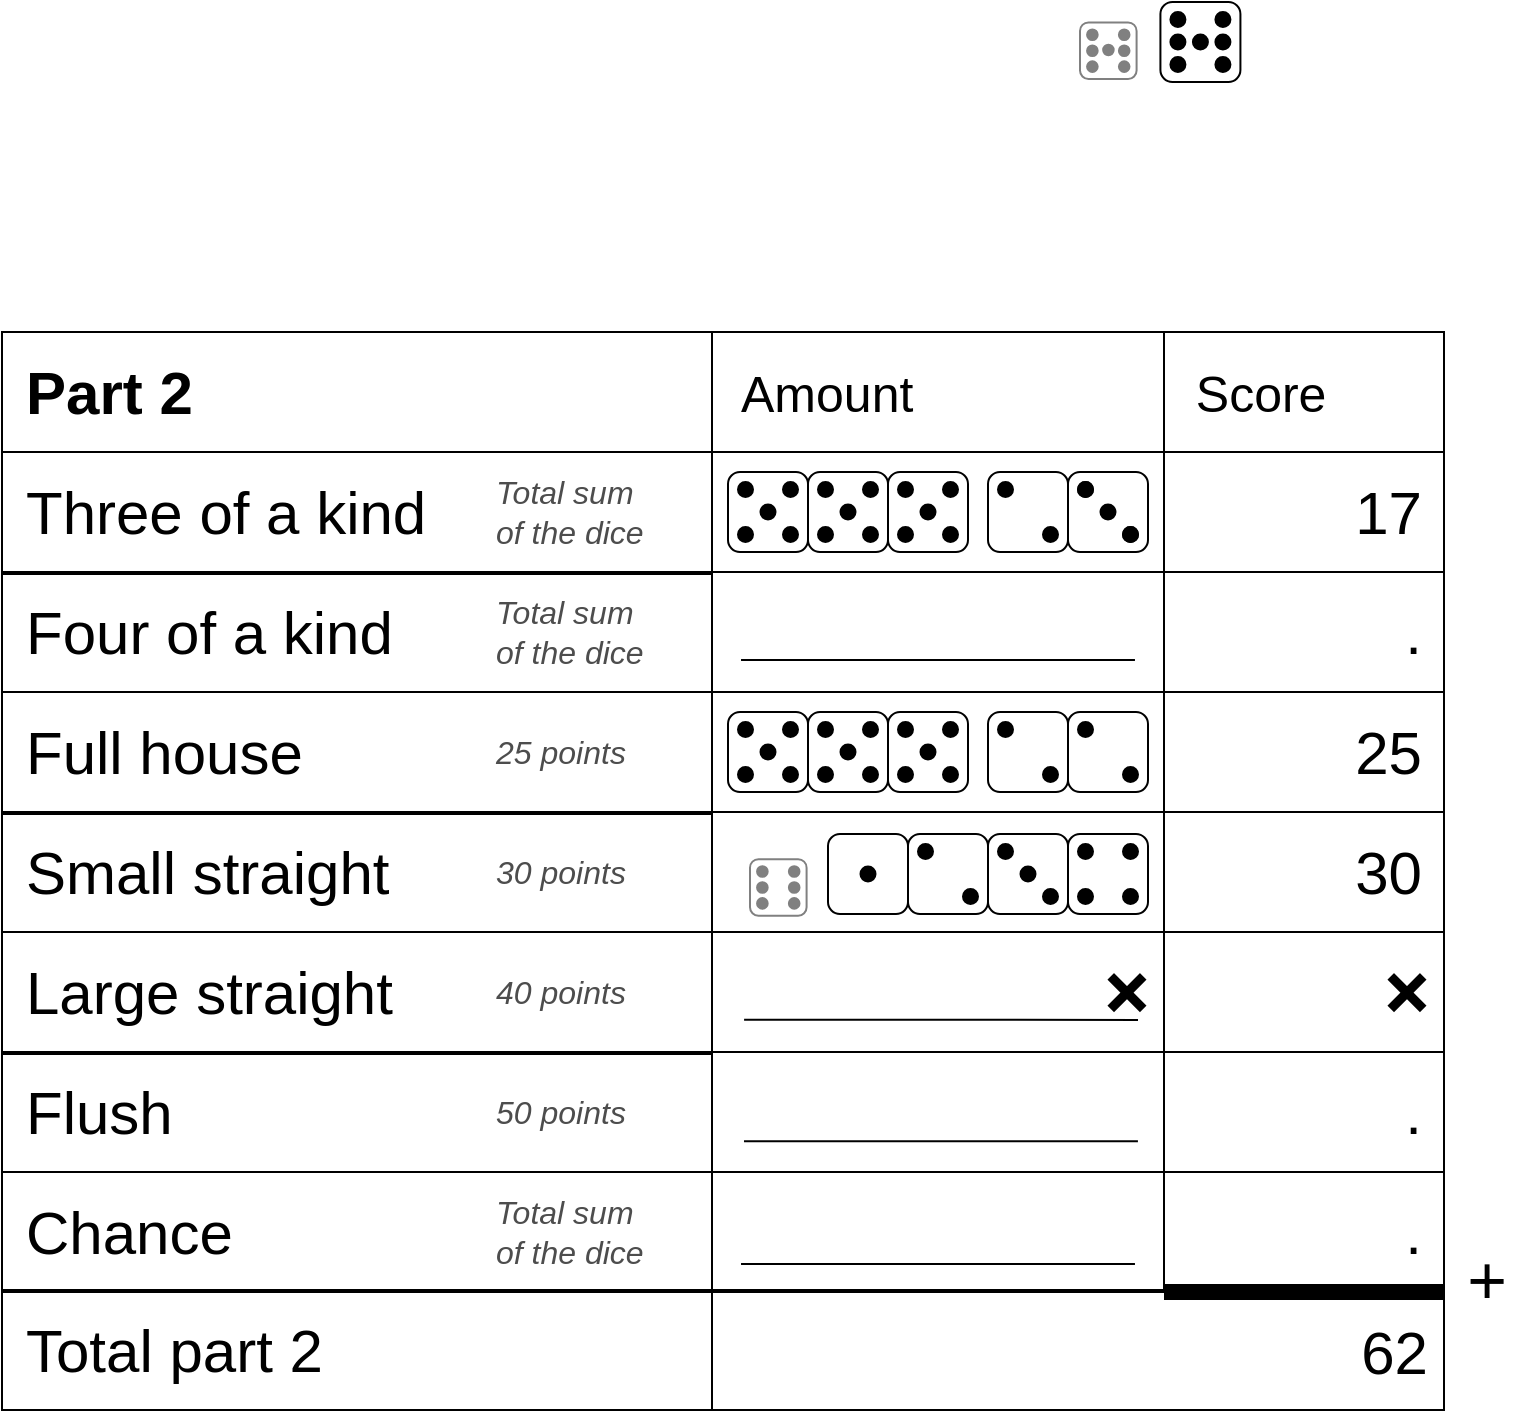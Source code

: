 <mxfile version="20.8.5" type="device"><diagram id="bilQr91QrLmU-Cz4pOQF" name="Page-1"><mxGraphModel dx="3843" dy="3534" grid="0" gridSize="10" guides="1" tooltips="1" connect="1" arrows="1" fold="1" page="1" pageScale="1" pageWidth="900" pageHeight="1600" math="0" shadow="0"><root><mxCell id="0"/><mxCell id="1" parent="0"/><mxCell id="Q9bLOzMGnHc3k2oMt6bh-71" value="" style="rounded=0;whiteSpace=wrap;html=1;strokeWidth=1;fontSize=25;fillColor=none;" parent="1" vertex="1"><mxGeometry x="650" y="498" width="140" height="60" as="geometry"/></mxCell><mxCell id="Q9bLOzMGnHc3k2oMt6bh-25" value="" style="rounded=0;whiteSpace=wrap;html=1;strokeWidth=1;fontSize=25;fillColor=none;" parent="1" vertex="1"><mxGeometry x="424" y="557" width="366" height="60" as="geometry"/></mxCell><mxCell id="Q9bLOzMGnHc3k2oMt6bh-12" value="" style="rounded=0;whiteSpace=wrap;html=1;strokeWidth=1;fontSize=25;fillColor=none;" parent="1" vertex="1"><mxGeometry x="69" y="138" width="355" height="60" as="geometry"/></mxCell><mxCell id="Q9bLOzMGnHc3k2oMt6bh-13" value="" style="rounded=0;whiteSpace=wrap;html=1;strokeWidth=1;fontSize=25;fillColor=none;" parent="1" vertex="1"><mxGeometry x="69" y="199" width="355" height="59" as="geometry"/></mxCell><mxCell id="Q9bLOzMGnHc3k2oMt6bh-14" value="" style="rounded=0;whiteSpace=wrap;html=1;strokeWidth=1;fontSize=25;fillColor=none;" parent="1" vertex="1"><mxGeometry x="69" y="258" width="355" height="60" as="geometry"/></mxCell><mxCell id="Q9bLOzMGnHc3k2oMt6bh-15" value="" style="rounded=0;whiteSpace=wrap;html=1;strokeWidth=1;fontSize=25;fillColor=none;" parent="1" vertex="1"><mxGeometry x="69" y="319" width="355" height="59" as="geometry"/></mxCell><mxCell id="Q9bLOzMGnHc3k2oMt6bh-16" value="" style="rounded=0;whiteSpace=wrap;html=1;strokeWidth=1;fontSize=25;fillColor=none;" parent="1" vertex="1"><mxGeometry x="69" y="378" width="355" height="60" as="geometry"/></mxCell><mxCell id="Q9bLOzMGnHc3k2oMt6bh-17" value="" style="rounded=0;whiteSpace=wrap;html=1;strokeWidth=1;fontSize=25;fillColor=none;" parent="1" vertex="1"><mxGeometry x="69" y="439" width="355" height="59" as="geometry"/></mxCell><mxCell id="Q9bLOzMGnHc3k2oMt6bh-18" value="&lt;font color=&quot;#4d4d4d&quot; style=&quot;font-size: 16px;&quot;&gt;&lt;i style=&quot;&quot;&gt;Total sum&lt;br&gt;of the dice&lt;/i&gt;&lt;/font&gt;" style="text;html=1;align=left;verticalAlign=middle;resizable=0;points=[];autosize=1;strokeColor=none;fillColor=none;" parent="1" vertex="1"><mxGeometry x="314" y="143" width="92" height="50" as="geometry"/></mxCell><mxCell id="Q9bLOzMGnHc3k2oMt6bh-19" value="&lt;i style=&quot;border-color: var(--border-color); color: rgb(77, 77, 77); font-size: 16px;&quot;&gt;Total sum&lt;br style=&quot;border-color: var(--border-color);&quot;&gt;of the dice&lt;/i&gt;" style="text;html=1;align=left;verticalAlign=middle;resizable=0;points=[];autosize=1;strokeColor=none;fillColor=none;" parent="1" vertex="1"><mxGeometry x="314" y="203" width="100" height="50" as="geometry"/></mxCell><mxCell id="Q9bLOzMGnHc3k2oMt6bh-20" value="&lt;font color=&quot;#4d4d4d&quot;&gt;&lt;span style=&quot;font-size: 16px;&quot;&gt;&lt;i&gt;25 points&lt;/i&gt;&lt;/span&gt;&lt;/font&gt;" style="text;html=1;align=left;verticalAlign=middle;resizable=0;points=[];autosize=1;strokeColor=none;fillColor=none;" parent="1" vertex="1"><mxGeometry x="314" y="273" width="90" height="30" as="geometry"/></mxCell><mxCell id="Q9bLOzMGnHc3k2oMt6bh-21" value="&lt;font color=&quot;#4d4d4d&quot;&gt;&lt;span style=&quot;font-size: 16px;&quot;&gt;&lt;i&gt;30 points&lt;/i&gt;&lt;/span&gt;&lt;/font&gt;" style="text;html=1;align=left;verticalAlign=middle;resizable=0;points=[];autosize=1;strokeColor=none;fillColor=none;" parent="1" vertex="1"><mxGeometry x="314" y="333" width="90" height="30" as="geometry"/></mxCell><mxCell id="Q9bLOzMGnHc3k2oMt6bh-22" value="&lt;font color=&quot;#4d4d4d&quot;&gt;&lt;span style=&quot;font-size: 16px;&quot;&gt;&lt;i&gt;40 points&lt;/i&gt;&lt;/span&gt;&lt;/font&gt;" style="text;html=1;align=left;verticalAlign=middle;resizable=0;points=[];autosize=1;strokeColor=none;fillColor=none;" parent="1" vertex="1"><mxGeometry x="314" y="393" width="90" height="30" as="geometry"/></mxCell><mxCell id="Q9bLOzMGnHc3k2oMt6bh-23" value="&lt;font color=&quot;#4d4d4d&quot;&gt;&lt;span style=&quot;font-size: 16px;&quot;&gt;&lt;i&gt;50 points&lt;/i&gt;&lt;/span&gt;&lt;/font&gt;" style="text;html=1;align=left;verticalAlign=middle;resizable=0;points=[];autosize=1;strokeColor=none;fillColor=none;" parent="1" vertex="1"><mxGeometry x="314" y="453" width="90" height="30" as="geometry"/></mxCell><mxCell id="Q9bLOzMGnHc3k2oMt6bh-24" value="&lt;font style=&quot;font-size: 30px;&quot;&gt;62&lt;/font&gt;" style="text;html=1;align=right;verticalAlign=middle;resizable=0;points=[];autosize=1;strokeColor=none;fillColor=none;" parent="1" vertex="1"><mxGeometry x="731.5" y="564" width="51" height="48" as="geometry"/></mxCell><mxCell id="Q9bLOzMGnHc3k2oMt6bh-26" value="" style="endArrow=none;html=1;rounded=0;fontSize=34;exitX=1;exitY=1;exitDx=0;exitDy=0;strokeWidth=8;entryX=1;entryY=1;entryDx=0;entryDy=0;" parent="1" target="Q9bLOzMGnHc3k2oMt6bh-71" edge="1"><mxGeometry width="50" height="50" relative="1" as="geometry"><mxPoint x="650.0" y="558" as="sourcePoint"/><mxPoint x="790" y="557" as="targetPoint"/></mxGeometry></mxCell><mxCell id="Q9bLOzMGnHc3k2oMt6bh-27" value="&lt;font style=&quot;font-size: 34px;&quot;&gt;+&lt;/font&gt;" style="text;html=1;align=center;verticalAlign=middle;resizable=0;points=[];autosize=1;strokeColor=none;fillColor=none;strokeWidth=5;" parent="1" vertex="1"><mxGeometry x="790.5" y="527" width="40" height="50" as="geometry"/></mxCell><mxCell id="Q9bLOzMGnHc3k2oMt6bh-28" value="" style="rounded=0;whiteSpace=wrap;html=1;strokeWidth=1;fontSize=25;fillColor=none;" parent="1" vertex="1"><mxGeometry x="69" y="78" width="355" height="60" as="geometry"/></mxCell><mxCell id="Q9bLOzMGnHc3k2oMt6bh-29" value="&lt;font style=&quot;font-size: 30px;&quot;&gt;&lt;b&gt;Part 2&lt;/b&gt;&lt;/font&gt;" style="text;html=1;align=left;verticalAlign=middle;resizable=0;points=[];autosize=1;strokeColor=none;fillColor=none;" parent="1" vertex="1"><mxGeometry x="79" y="84" width="101" height="48" as="geometry"/></mxCell><mxCell id="Q9bLOzMGnHc3k2oMt6bh-30" value="&lt;font style=&quot;font-size: 30px;&quot;&gt;Three of a kind&lt;/font&gt;" style="text;html=1;align=left;verticalAlign=middle;resizable=0;points=[];autosize=1;strokeColor=none;fillColor=none;" parent="1" vertex="1"><mxGeometry x="79" y="143" width="220" height="50" as="geometry"/></mxCell><mxCell id="Q9bLOzMGnHc3k2oMt6bh-31" value="&amp;nbsp; Amount" style="rounded=0;whiteSpace=wrap;html=1;strokeWidth=1;fontSize=25;fillColor=none;align=left;" parent="1" vertex="1"><mxGeometry x="424" y="78" width="226" height="60" as="geometry"/></mxCell><mxCell id="Q9bLOzMGnHc3k2oMt6bh-32" value="&amp;nbsp; Score" style="rounded=0;whiteSpace=wrap;html=1;strokeWidth=1;fontSize=25;fillColor=none;align=left;" parent="1" vertex="1"><mxGeometry x="650" y="78" width="140" height="60" as="geometry"/></mxCell><mxCell id="Q9bLOzMGnHc3k2oMt6bh-33" value="" style="rounded=0;whiteSpace=wrap;html=1;strokeWidth=1;fontSize=25;fillColor=none;" parent="1" vertex="1"><mxGeometry x="424" y="138" width="226" height="60" as="geometry"/></mxCell><mxCell id="Q9bLOzMGnHc3k2oMt6bh-34" value="" style="rounded=0;whiteSpace=wrap;html=1;strokeWidth=1;fontSize=25;fillColor=none;" parent="1" vertex="1"><mxGeometry x="650" y="138" width="140" height="60" as="geometry"/></mxCell><mxCell id="Q9bLOzMGnHc3k2oMt6bh-36" value="&lt;font style=&quot;font-size: 30px;&quot;&gt;17&lt;/font&gt;" style="text;html=1;align=right;verticalAlign=middle;resizable=0;points=[];autosize=1;strokeColor=none;fillColor=none;" parent="1" vertex="1"><mxGeometry x="720" y="143" width="60" height="50" as="geometry"/></mxCell><mxCell id="Q9bLOzMGnHc3k2oMt6bh-38" value="&lt;font style=&quot;font-size: 30px;&quot;&gt;Four of a kind&lt;/font&gt;" style="text;html=1;align=left;verticalAlign=middle;resizable=0;points=[];autosize=1;strokeColor=none;fillColor=none;" parent="1" vertex="1"><mxGeometry x="79" y="203" width="210" height="50" as="geometry"/></mxCell><mxCell id="Q9bLOzMGnHc3k2oMt6bh-39" value="" style="rounded=0;whiteSpace=wrap;html=1;strokeWidth=1;fontSize=25;fillColor=none;" parent="1" vertex="1"><mxGeometry x="424" y="198" width="226" height="60" as="geometry"/></mxCell><mxCell id="Q9bLOzMGnHc3k2oMt6bh-40" value="" style="rounded=0;whiteSpace=wrap;html=1;strokeWidth=1;fontSize=25;fillColor=none;" parent="1" vertex="1"><mxGeometry x="650" y="198" width="140" height="60" as="geometry"/></mxCell><mxCell id="Q9bLOzMGnHc3k2oMt6bh-41" value="&lt;font style=&quot;font-size: 30px;&quot;&gt;.&lt;/font&gt;" style="text;html=1;align=right;verticalAlign=middle;resizable=0;points=[];autosize=1;strokeColor=none;fillColor=none;" parent="1" vertex="1"><mxGeometry x="750" y="203" width="30" height="50" as="geometry"/></mxCell><mxCell id="Q9bLOzMGnHc3k2oMt6bh-43" value="&lt;font style=&quot;font-size: 30px;&quot;&gt;Full house&lt;/font&gt;" style="text;html=1;align=left;verticalAlign=middle;resizable=0;points=[];autosize=1;strokeColor=none;fillColor=none;" parent="1" vertex="1"><mxGeometry x="79" y="263" width="160" height="50" as="geometry"/></mxCell><mxCell id="Q9bLOzMGnHc3k2oMt6bh-44" value="" style="rounded=0;whiteSpace=wrap;html=1;strokeWidth=1;fontSize=25;fillColor=none;" parent="1" vertex="1"><mxGeometry x="424" y="258" width="226" height="60" as="geometry"/></mxCell><mxCell id="Q9bLOzMGnHc3k2oMt6bh-45" value="" style="rounded=0;whiteSpace=wrap;html=1;strokeWidth=1;fontSize=25;fillColor=none;" parent="1" vertex="1"><mxGeometry x="650" y="258" width="140" height="60" as="geometry"/></mxCell><mxCell id="Q9bLOzMGnHc3k2oMt6bh-47" value="&lt;font style=&quot;font-size: 30px;&quot;&gt;25&lt;/font&gt;" style="text;html=1;align=right;verticalAlign=middle;resizable=0;points=[];autosize=1;strokeColor=none;fillColor=none;" parent="1" vertex="1"><mxGeometry x="720" y="263" width="60" height="50" as="geometry"/></mxCell><mxCell id="Q9bLOzMGnHc3k2oMt6bh-49" value="&lt;font style=&quot;font-size: 30px;&quot;&gt;Small straight&lt;/font&gt;" style="text;html=1;align=left;verticalAlign=middle;resizable=0;points=[];autosize=1;strokeColor=none;fillColor=none;" parent="1" vertex="1"><mxGeometry x="79" y="323" width="210" height="50" as="geometry"/></mxCell><mxCell id="Q9bLOzMGnHc3k2oMt6bh-50" value="" style="rounded=0;whiteSpace=wrap;html=1;strokeWidth=1;fontSize=25;fillColor=none;" parent="1" vertex="1"><mxGeometry x="424" y="318" width="226" height="60" as="geometry"/></mxCell><mxCell id="Q9bLOzMGnHc3k2oMt6bh-51" value="" style="rounded=0;whiteSpace=wrap;html=1;strokeWidth=1;fontSize=25;fillColor=none;" parent="1" vertex="1"><mxGeometry x="650" y="318" width="140" height="60" as="geometry"/></mxCell><mxCell id="Q9bLOzMGnHc3k2oMt6bh-52" value="&lt;font style=&quot;font-size: 30px;&quot;&gt;✓&lt;/font&gt;" style="text;html=1;align=right;verticalAlign=middle;resizable=0;points=[];autosize=1;strokeColor=none;fillColor=none;" parent="1" vertex="1"><mxGeometry x="580" y="323" width="50" height="50" as="geometry"/></mxCell><mxCell id="Q9bLOzMGnHc3k2oMt6bh-53" value="&lt;font style=&quot;font-size: 30px;&quot;&gt;30&lt;/font&gt;" style="text;html=1;align=right;verticalAlign=middle;resizable=0;points=[];autosize=1;strokeColor=none;fillColor=none;" parent="1" vertex="1"><mxGeometry x="729" y="324" width="51" height="48" as="geometry"/></mxCell><mxCell id="Q9bLOzMGnHc3k2oMt6bh-55" value="&lt;font style=&quot;font-size: 30px;&quot;&gt;Large straight&lt;/font&gt;" style="text;html=1;align=left;verticalAlign=middle;resizable=0;points=[];autosize=1;strokeColor=none;fillColor=none;" parent="1" vertex="1"><mxGeometry x="79" y="383" width="210" height="50" as="geometry"/></mxCell><mxCell id="Q9bLOzMGnHc3k2oMt6bh-56" value="" style="rounded=0;whiteSpace=wrap;html=1;strokeWidth=1;fontSize=25;fillColor=none;align=right;" parent="1" vertex="1"><mxGeometry x="424" y="378" width="226" height="60" as="geometry"/></mxCell><mxCell id="Q9bLOzMGnHc3k2oMt6bh-57" value="" style="rounded=0;whiteSpace=wrap;html=1;strokeWidth=1;fontSize=25;fillColor=none;" parent="1" vertex="1"><mxGeometry x="650" y="378" width="140" height="60" as="geometry"/></mxCell><mxCell id="Q9bLOzMGnHc3k2oMt6bh-58" value="&lt;font style=&quot;font-size: 28px;&quot;&gt;❌&lt;/font&gt;" style="text;html=1;align=right;verticalAlign=middle;resizable=0;points=[];autosize=1;strokeColor=none;fillColor=none;" parent="1" vertex="1"><mxGeometry x="726.5" y="385" width="56" height="46" as="geometry"/></mxCell><mxCell id="Q9bLOzMGnHc3k2oMt6bh-59" value="" style="endArrow=none;html=1;rounded=0;strokeWidth=1;fontSize=18;entryX=0.893;entryY=0.803;entryDx=0;entryDy=0;entryPerimeter=0;exitX=0.071;exitY=0.732;exitDx=0;exitDy=0;exitPerimeter=0;" parent="1" source="Q9bLOzMGnHc3k2oMt6bh-56" edge="1" target="Q9bLOzMGnHc3k2oMt6bh-266"><mxGeometry width="50" height="50" relative="1" as="geometry"><mxPoint x="510" y="558" as="sourcePoint"/><mxPoint x="629.36" y="421.95" as="targetPoint"/></mxGeometry></mxCell><mxCell id="Q9bLOzMGnHc3k2oMt6bh-60" value="&lt;font style=&quot;font-size: 30px;&quot;&gt;Flush&lt;/font&gt;" style="text;html=1;align=left;verticalAlign=middle;resizable=0;points=[];autosize=1;strokeColor=none;fillColor=none;" parent="1" vertex="1"><mxGeometry x="79" y="443" width="100" height="50" as="geometry"/></mxCell><mxCell id="Q9bLOzMGnHc3k2oMt6bh-61" value="" style="rounded=0;whiteSpace=wrap;html=1;strokeWidth=1;fontSize=25;fillColor=none;" parent="1" vertex="1"><mxGeometry x="424" y="438" width="226" height="60" as="geometry"/></mxCell><mxCell id="Q9bLOzMGnHc3k2oMt6bh-62" value="" style="rounded=0;whiteSpace=wrap;html=1;strokeWidth=1;fontSize=25;fillColor=none;" parent="1" vertex="1"><mxGeometry x="650" y="438" width="140" height="60" as="geometry"/></mxCell><mxCell id="Q9bLOzMGnHc3k2oMt6bh-63" value="&lt;font style=&quot;font-size: 30px;&quot;&gt;.&lt;/font&gt;" style="text;html=1;align=right;verticalAlign=middle;resizable=0;points=[];autosize=1;strokeColor=none;fillColor=none;" parent="1" vertex="1"><mxGeometry x="750" y="443" width="30" height="50" as="geometry"/></mxCell><mxCell id="Q9bLOzMGnHc3k2oMt6bh-65" value="" style="rounded=0;whiteSpace=wrap;html=1;strokeWidth=1;fontSize=25;fillColor=none;" parent="1" vertex="1"><mxGeometry x="69" y="557" width="355" height="60" as="geometry"/></mxCell><mxCell id="Q9bLOzMGnHc3k2oMt6bh-66" value="&lt;font style=&quot;font-size: 30px;&quot;&gt;Total part 2&lt;/font&gt;" style="text;html=1;align=left;verticalAlign=middle;resizable=0;points=[];autosize=1;strokeColor=none;fillColor=none;" parent="1" vertex="1"><mxGeometry x="79" y="562" width="170" height="50" as="geometry"/></mxCell><mxCell id="Q9bLOzMGnHc3k2oMt6bh-67" value="" style="rounded=0;whiteSpace=wrap;html=1;strokeWidth=1;fontSize=25;fillColor=none;" parent="1" vertex="1"><mxGeometry x="69" y="498" width="355" height="60" as="geometry"/></mxCell><mxCell id="Q9bLOzMGnHc3k2oMt6bh-68" value="&lt;i style=&quot;border-color: var(--border-color); color: rgb(77, 77, 77); font-size: 16px;&quot;&gt;Total sum&lt;br style=&quot;border-color: var(--border-color);&quot;&gt;of the dice&lt;/i&gt;" style="text;html=1;align=left;verticalAlign=middle;resizable=0;points=[];autosize=1;strokeColor=none;fillColor=none;" parent="1" vertex="1"><mxGeometry x="314" y="503" width="100" height="50" as="geometry"/></mxCell><mxCell id="Q9bLOzMGnHc3k2oMt6bh-69" value="&lt;font style=&quot;font-size: 30px;&quot;&gt;Chance&lt;/font&gt;" style="text;html=1;align=left;verticalAlign=middle;resizable=0;points=[];autosize=1;strokeColor=none;fillColor=none;" parent="1" vertex="1"><mxGeometry x="79" y="503" width="130" height="50" as="geometry"/></mxCell><mxCell id="Q9bLOzMGnHc3k2oMt6bh-70" value="" style="rounded=0;whiteSpace=wrap;html=1;strokeWidth=1;fontSize=25;fillColor=none;" parent="1" vertex="1"><mxGeometry x="424" y="498" width="226" height="60" as="geometry"/></mxCell><mxCell id="Q9bLOzMGnHc3k2oMt6bh-72" value="&lt;font style=&quot;font-size: 30px;&quot;&gt;.&lt;/font&gt;" style="text;html=1;align=right;verticalAlign=middle;resizable=0;points=[];autosize=1;strokeColor=none;fillColor=none;" parent="1" vertex="1"><mxGeometry x="750" y="503" width="30" height="50" as="geometry"/></mxCell><mxCell id="Q9bLOzMGnHc3k2oMt6bh-174" value="" style="group" parent="1" vertex="1" connectable="0"><mxGeometry x="482" y="329" width="40" height="40" as="geometry"/></mxCell><mxCell id="Q9bLOzMGnHc3k2oMt6bh-175" value="" style="rounded=1;whiteSpace=wrap;html=1;" parent="Q9bLOzMGnHc3k2oMt6bh-174" vertex="1"><mxGeometry width="40" height="40" as="geometry"/></mxCell><mxCell id="Q9bLOzMGnHc3k2oMt6bh-176" value="" style="group" parent="Q9bLOzMGnHc3k2oMt6bh-174" vertex="1" connectable="0"><mxGeometry x="5" y="5" width="30" height="30" as="geometry"/></mxCell><mxCell id="Q9bLOzMGnHc3k2oMt6bh-177" value="" style="ellipse;whiteSpace=wrap;html=1;fillColor=#000000;" parent="Q9bLOzMGnHc3k2oMt6bh-176" vertex="1"><mxGeometry x="11.25" y="11.25" width="7.5" height="7.5" as="geometry"/></mxCell><mxCell id="Q9bLOzMGnHc3k2oMt6bh-178" value="" style="group" parent="1" vertex="1" connectable="0"><mxGeometry x="522" y="329" width="40" height="40" as="geometry"/></mxCell><mxCell id="Q9bLOzMGnHc3k2oMt6bh-179" value="" style="rounded=1;whiteSpace=wrap;html=1;" parent="Q9bLOzMGnHc3k2oMt6bh-178" vertex="1"><mxGeometry width="40" height="40" as="geometry"/></mxCell><mxCell id="Q9bLOzMGnHc3k2oMt6bh-180" value="" style="ellipse;whiteSpace=wrap;html=1;fillColor=#000000;" parent="Q9bLOzMGnHc3k2oMt6bh-178" vertex="1"><mxGeometry x="5" y="5" width="7.5" height="7.5" as="geometry"/></mxCell><mxCell id="Q9bLOzMGnHc3k2oMt6bh-181" value="" style="ellipse;whiteSpace=wrap;html=1;fillColor=#000000;" parent="Q9bLOzMGnHc3k2oMt6bh-178" vertex="1"><mxGeometry x="27.5" y="27.5" width="7.5" height="7.5" as="geometry"/></mxCell><mxCell id="Q9bLOzMGnHc3k2oMt6bh-182" value="" style="group" parent="Q9bLOzMGnHc3k2oMt6bh-178" vertex="1" connectable="0"><mxGeometry x="5" y="5" width="30" height="30" as="geometry"/></mxCell><mxCell id="Q9bLOzMGnHc3k2oMt6bh-183" value="" style="group" parent="1" vertex="1" connectable="0"><mxGeometry x="562" y="329" width="40" height="40" as="geometry"/></mxCell><mxCell id="Q9bLOzMGnHc3k2oMt6bh-184" value="" style="rounded=1;whiteSpace=wrap;html=1;" parent="Q9bLOzMGnHc3k2oMt6bh-183" vertex="1"><mxGeometry width="40" height="40" as="geometry"/></mxCell><mxCell id="Q9bLOzMGnHc3k2oMt6bh-185" value="" style="ellipse;whiteSpace=wrap;html=1;fillColor=#000000;" parent="Q9bLOzMGnHc3k2oMt6bh-183" vertex="1"><mxGeometry x="5" y="5" width="7.5" height="7.5" as="geometry"/></mxCell><mxCell id="Q9bLOzMGnHc3k2oMt6bh-186" value="" style="ellipse;whiteSpace=wrap;html=1;fillColor=#000000;" parent="Q9bLOzMGnHc3k2oMt6bh-183" vertex="1"><mxGeometry x="27.5" y="27.5" width="7.5" height="7.5" as="geometry"/></mxCell><mxCell id="Q9bLOzMGnHc3k2oMt6bh-187" value="" style="group" parent="Q9bLOzMGnHc3k2oMt6bh-183" vertex="1" connectable="0"><mxGeometry x="5" y="5" width="30" height="30" as="geometry"/></mxCell><mxCell id="Q9bLOzMGnHc3k2oMt6bh-188" value="" style="ellipse;whiteSpace=wrap;html=1;fillColor=#000000;" parent="Q9bLOzMGnHc3k2oMt6bh-187" vertex="1"><mxGeometry x="11.25" y="11.25" width="7.5" height="7.5" as="geometry"/></mxCell><mxCell id="Q9bLOzMGnHc3k2oMt6bh-189" value="" style="group" parent="1" vertex="1" connectable="0"><mxGeometry x="602" y="329" width="40" height="40" as="geometry"/></mxCell><mxCell id="Q9bLOzMGnHc3k2oMt6bh-190" value="" style="rounded=1;whiteSpace=wrap;html=1;" parent="Q9bLOzMGnHc3k2oMt6bh-189" vertex="1"><mxGeometry width="40" height="40" as="geometry"/></mxCell><mxCell id="Q9bLOzMGnHc3k2oMt6bh-191" value="" style="ellipse;whiteSpace=wrap;html=1;fillColor=#000000;" parent="Q9bLOzMGnHc3k2oMt6bh-189" vertex="1"><mxGeometry x="5" y="5" width="7.5" height="7.5" as="geometry"/></mxCell><mxCell id="Q9bLOzMGnHc3k2oMt6bh-192" value="" style="ellipse;whiteSpace=wrap;html=1;fillColor=#000000;" parent="Q9bLOzMGnHc3k2oMt6bh-189" vertex="1"><mxGeometry x="27.5" y="27.5" width="7.5" height="7.5" as="geometry"/></mxCell><mxCell id="Q9bLOzMGnHc3k2oMt6bh-193" value="" style="ellipse;whiteSpace=wrap;html=1;fillColor=#000000;" parent="Q9bLOzMGnHc3k2oMt6bh-189" vertex="1"><mxGeometry x="27.5" y="5" width="7.5" height="7.5" as="geometry"/></mxCell><mxCell id="Q9bLOzMGnHc3k2oMt6bh-194" value="" style="ellipse;whiteSpace=wrap;html=1;fillColor=#000000;" parent="Q9bLOzMGnHc3k2oMt6bh-189" vertex="1"><mxGeometry x="5" y="27.5" width="7.5" height="7.5" as="geometry"/></mxCell><mxCell id="Q9bLOzMGnHc3k2oMt6bh-195" value="" style="group" parent="1" vertex="1" connectable="0"><mxGeometry x="432" y="148" width="200" height="45" as="geometry"/></mxCell><mxCell id="Q9bLOzMGnHc3k2oMt6bh-75" value="" style="group" parent="Q9bLOzMGnHc3k2oMt6bh-195" vertex="1" connectable="0"><mxGeometry width="40" height="40" as="geometry"/></mxCell><mxCell id="Q9bLOzMGnHc3k2oMt6bh-76" value="" style="rounded=1;whiteSpace=wrap;html=1;" parent="Q9bLOzMGnHc3k2oMt6bh-75" vertex="1"><mxGeometry width="40" height="40" as="geometry"/></mxCell><mxCell id="Q9bLOzMGnHc3k2oMt6bh-77" value="" style="ellipse;whiteSpace=wrap;html=1;fillColor=#000000;" parent="Q9bLOzMGnHc3k2oMt6bh-75" vertex="1"><mxGeometry x="5" y="5" width="7.5" height="7.5" as="geometry"/></mxCell><mxCell id="Q9bLOzMGnHc3k2oMt6bh-78" value="" style="ellipse;whiteSpace=wrap;html=1;fillColor=#000000;" parent="Q9bLOzMGnHc3k2oMt6bh-75" vertex="1"><mxGeometry x="27.5" y="27.5" width="7.5" height="7.5" as="geometry"/></mxCell><mxCell id="Q9bLOzMGnHc3k2oMt6bh-79" value="" style="group" parent="Q9bLOzMGnHc3k2oMt6bh-75" vertex="1" connectable="0"><mxGeometry x="5" y="5" width="30" height="30" as="geometry"/></mxCell><mxCell id="Q9bLOzMGnHc3k2oMt6bh-80" value="" style="ellipse;whiteSpace=wrap;html=1;fillColor=#000000;" parent="Q9bLOzMGnHc3k2oMt6bh-79" vertex="1"><mxGeometry x="11.25" y="11.25" width="7.5" height="7.5" as="geometry"/></mxCell><mxCell id="Q9bLOzMGnHc3k2oMt6bh-81" value="" style="group;rotation=90;" parent="Q9bLOzMGnHc3k2oMt6bh-79" vertex="1" connectable="0"><mxGeometry width="30" height="30" as="geometry"/></mxCell><mxCell id="Q9bLOzMGnHc3k2oMt6bh-82" value="" style="ellipse;whiteSpace=wrap;html=1;fillColor=#000000;rotation=90;" parent="Q9bLOzMGnHc3k2oMt6bh-81" vertex="1"><mxGeometry x="22.5" width="7.5" height="7.5" as="geometry"/></mxCell><mxCell id="Q9bLOzMGnHc3k2oMt6bh-83" value="" style="ellipse;whiteSpace=wrap;html=1;fillColor=#000000;rotation=90;" parent="Q9bLOzMGnHc3k2oMt6bh-81" vertex="1"><mxGeometry y="22.5" width="7.5" height="7.5" as="geometry"/></mxCell><mxCell id="Q9bLOzMGnHc3k2oMt6bh-88" value="" style="group" parent="Q9bLOzMGnHc3k2oMt6bh-195" vertex="1" connectable="0"><mxGeometry x="40" width="40" height="40" as="geometry"/></mxCell><mxCell id="Q9bLOzMGnHc3k2oMt6bh-89" value="" style="rounded=1;whiteSpace=wrap;html=1;" parent="Q9bLOzMGnHc3k2oMt6bh-88" vertex="1"><mxGeometry width="40" height="40" as="geometry"/></mxCell><mxCell id="Q9bLOzMGnHc3k2oMt6bh-90" value="" style="ellipse;whiteSpace=wrap;html=1;fillColor=#000000;" parent="Q9bLOzMGnHc3k2oMt6bh-88" vertex="1"><mxGeometry x="5" y="5" width="7.5" height="7.5" as="geometry"/></mxCell><mxCell id="Q9bLOzMGnHc3k2oMt6bh-91" value="" style="ellipse;whiteSpace=wrap;html=1;fillColor=#000000;" parent="Q9bLOzMGnHc3k2oMt6bh-88" vertex="1"><mxGeometry x="27.5" y="27.5" width="7.5" height="7.5" as="geometry"/></mxCell><mxCell id="Q9bLOzMGnHc3k2oMt6bh-92" value="" style="group" parent="Q9bLOzMGnHc3k2oMt6bh-88" vertex="1" connectable="0"><mxGeometry x="5" y="5" width="30" height="30" as="geometry"/></mxCell><mxCell id="Q9bLOzMGnHc3k2oMt6bh-93" value="" style="ellipse;whiteSpace=wrap;html=1;fillColor=#000000;" parent="Q9bLOzMGnHc3k2oMt6bh-92" vertex="1"><mxGeometry x="11.25" y="11.25" width="7.5" height="7.5" as="geometry"/></mxCell><mxCell id="Q9bLOzMGnHc3k2oMt6bh-94" value="" style="group;rotation=90;" parent="Q9bLOzMGnHc3k2oMt6bh-92" vertex="1" connectable="0"><mxGeometry width="30" height="30" as="geometry"/></mxCell><mxCell id="Q9bLOzMGnHc3k2oMt6bh-95" value="" style="ellipse;whiteSpace=wrap;html=1;fillColor=#000000;rotation=90;" parent="Q9bLOzMGnHc3k2oMt6bh-94" vertex="1"><mxGeometry x="22.5" width="7.5" height="7.5" as="geometry"/></mxCell><mxCell id="Q9bLOzMGnHc3k2oMt6bh-96" value="" style="ellipse;whiteSpace=wrap;html=1;fillColor=#000000;rotation=90;" parent="Q9bLOzMGnHc3k2oMt6bh-94" vertex="1"><mxGeometry y="22.5" width="7.5" height="7.5" as="geometry"/></mxCell><mxCell id="Q9bLOzMGnHc3k2oMt6bh-97" value="" style="group" parent="Q9bLOzMGnHc3k2oMt6bh-195" vertex="1" connectable="0"><mxGeometry x="80" width="40" height="40" as="geometry"/></mxCell><mxCell id="Q9bLOzMGnHc3k2oMt6bh-98" value="" style="rounded=1;whiteSpace=wrap;html=1;" parent="Q9bLOzMGnHc3k2oMt6bh-97" vertex="1"><mxGeometry width="40" height="40" as="geometry"/></mxCell><mxCell id="Q9bLOzMGnHc3k2oMt6bh-99" value="" style="ellipse;whiteSpace=wrap;html=1;fillColor=#000000;" parent="Q9bLOzMGnHc3k2oMt6bh-97" vertex="1"><mxGeometry x="5" y="5" width="7.5" height="7.5" as="geometry"/></mxCell><mxCell id="Q9bLOzMGnHc3k2oMt6bh-100" value="" style="ellipse;whiteSpace=wrap;html=1;fillColor=#000000;" parent="Q9bLOzMGnHc3k2oMt6bh-97" vertex="1"><mxGeometry x="27.5" y="27.5" width="7.5" height="7.5" as="geometry"/></mxCell><mxCell id="Q9bLOzMGnHc3k2oMt6bh-101" value="" style="group" parent="Q9bLOzMGnHc3k2oMt6bh-97" vertex="1" connectable="0"><mxGeometry x="5" y="5" width="30" height="30" as="geometry"/></mxCell><mxCell id="Q9bLOzMGnHc3k2oMt6bh-102" value="" style="ellipse;whiteSpace=wrap;html=1;fillColor=#000000;direction=west;" parent="Q9bLOzMGnHc3k2oMt6bh-101" vertex="1"><mxGeometry x="11.25" y="11.25" width="7.5" height="7.5" as="geometry"/></mxCell><mxCell id="Q9bLOzMGnHc3k2oMt6bh-103" value="" style="group;rotation=90;" parent="Q9bLOzMGnHc3k2oMt6bh-101" vertex="1" connectable="0"><mxGeometry width="30" height="30" as="geometry"/></mxCell><mxCell id="Q9bLOzMGnHc3k2oMt6bh-104" value="" style="ellipse;whiteSpace=wrap;html=1;fillColor=#000000;rotation=90;" parent="Q9bLOzMGnHc3k2oMt6bh-103" vertex="1"><mxGeometry x="22.5" width="7.5" height="7.5" as="geometry"/></mxCell><mxCell id="Q9bLOzMGnHc3k2oMt6bh-105" value="" style="ellipse;whiteSpace=wrap;html=1;fillColor=#000000;rotation=90;" parent="Q9bLOzMGnHc3k2oMt6bh-103" vertex="1"><mxGeometry y="22.5" width="7.5" height="7.5" as="geometry"/></mxCell><mxCell id="Q9bLOzMGnHc3k2oMt6bh-112" value="" style="group" parent="Q9bLOzMGnHc3k2oMt6bh-195" vertex="1" connectable="0"><mxGeometry x="130" width="40" height="40" as="geometry"/></mxCell><mxCell id="Q9bLOzMGnHc3k2oMt6bh-113" value="" style="rounded=1;whiteSpace=wrap;html=1;" parent="Q9bLOzMGnHc3k2oMt6bh-112" vertex="1"><mxGeometry width="40" height="40" as="geometry"/></mxCell><mxCell id="Q9bLOzMGnHc3k2oMt6bh-114" value="" style="ellipse;whiteSpace=wrap;html=1;fillColor=#000000;" parent="Q9bLOzMGnHc3k2oMt6bh-112" vertex="1"><mxGeometry x="5" y="5" width="7.5" height="7.5" as="geometry"/></mxCell><mxCell id="Q9bLOzMGnHc3k2oMt6bh-115" value="" style="ellipse;whiteSpace=wrap;html=1;fillColor=#000000;" parent="Q9bLOzMGnHc3k2oMt6bh-112" vertex="1"><mxGeometry x="27.5" y="27.5" width="7.5" height="7.5" as="geometry"/></mxCell><mxCell id="Q9bLOzMGnHc3k2oMt6bh-116" value="" style="group" parent="Q9bLOzMGnHc3k2oMt6bh-195" vertex="1" connectable="0"><mxGeometry x="170" width="40" height="45" as="geometry"/></mxCell><mxCell id="Q9bLOzMGnHc3k2oMt6bh-232" value="" style="group" parent="Q9bLOzMGnHc3k2oMt6bh-116" vertex="1" connectable="0"><mxGeometry width="40" height="40" as="geometry"/></mxCell><mxCell id="Q9bLOzMGnHc3k2oMt6bh-233" value="" style="rounded=1;whiteSpace=wrap;html=1;" parent="Q9bLOzMGnHc3k2oMt6bh-232" vertex="1"><mxGeometry width="40" height="40" as="geometry"/></mxCell><mxCell id="Q9bLOzMGnHc3k2oMt6bh-234" value="" style="ellipse;whiteSpace=wrap;html=1;fillColor=#000000;" parent="Q9bLOzMGnHc3k2oMt6bh-232" vertex="1"><mxGeometry x="5" y="5" width="7.5" height="7.5" as="geometry"/></mxCell><mxCell id="Q9bLOzMGnHc3k2oMt6bh-235" value="" style="ellipse;whiteSpace=wrap;html=1;fillColor=#000000;" parent="Q9bLOzMGnHc3k2oMt6bh-232" vertex="1"><mxGeometry x="27.5" y="27.5" width="7.5" height="7.5" as="geometry"/></mxCell><mxCell id="Q9bLOzMGnHc3k2oMt6bh-236" value="" style="group" parent="Q9bLOzMGnHc3k2oMt6bh-232" vertex="1" connectable="0"><mxGeometry x="5" y="5" width="30" height="30" as="geometry"/></mxCell><mxCell id="Q9bLOzMGnHc3k2oMt6bh-237" value="" style="ellipse;whiteSpace=wrap;html=1;fillColor=#000000;" parent="Q9bLOzMGnHc3k2oMt6bh-236" vertex="1"><mxGeometry x="11.25" y="11.25" width="7.5" height="7.5" as="geometry"/></mxCell><mxCell id="Q9bLOzMGnHc3k2oMt6bh-118" value="" style="ellipse;whiteSpace=wrap;html=1;fillColor=#000000;" parent="Q9bLOzMGnHc3k2oMt6bh-116" vertex="1"><mxGeometry x="5" y="5" width="7.5" height="7.5" as="geometry"/></mxCell><mxCell id="Q9bLOzMGnHc3k2oMt6bh-119" value="" style="ellipse;whiteSpace=wrap;html=1;fillColor=#000000;" parent="Q9bLOzMGnHc3k2oMt6bh-116" vertex="1"><mxGeometry x="27.5" y="27.5" width="7.5" height="7.5" as="geometry"/></mxCell><mxCell id="Q9bLOzMGnHc3k2oMt6bh-196" value="" style="group" parent="1" vertex="1" connectable="0"><mxGeometry x="432" y="268" width="200" height="40" as="geometry"/></mxCell><mxCell id="Q9bLOzMGnHc3k2oMt6bh-197" value="" style="group" parent="Q9bLOzMGnHc3k2oMt6bh-196" vertex="1" connectable="0"><mxGeometry width="40" height="40" as="geometry"/></mxCell><mxCell id="Q9bLOzMGnHc3k2oMt6bh-198" value="" style="rounded=1;whiteSpace=wrap;html=1;" parent="Q9bLOzMGnHc3k2oMt6bh-197" vertex="1"><mxGeometry width="40" height="40" as="geometry"/></mxCell><mxCell id="Q9bLOzMGnHc3k2oMt6bh-199" value="" style="ellipse;whiteSpace=wrap;html=1;fillColor=#000000;" parent="Q9bLOzMGnHc3k2oMt6bh-197" vertex="1"><mxGeometry x="5" y="5" width="7.5" height="7.5" as="geometry"/></mxCell><mxCell id="Q9bLOzMGnHc3k2oMt6bh-200" value="" style="ellipse;whiteSpace=wrap;html=1;fillColor=#000000;" parent="Q9bLOzMGnHc3k2oMt6bh-197" vertex="1"><mxGeometry x="27.5" y="27.5" width="7.5" height="7.5" as="geometry"/></mxCell><mxCell id="Q9bLOzMGnHc3k2oMt6bh-201" value="" style="group" parent="Q9bLOzMGnHc3k2oMt6bh-197" vertex="1" connectable="0"><mxGeometry x="5" y="5" width="30" height="30" as="geometry"/></mxCell><mxCell id="Q9bLOzMGnHc3k2oMt6bh-202" value="" style="ellipse;whiteSpace=wrap;html=1;fillColor=#000000;" parent="Q9bLOzMGnHc3k2oMt6bh-201" vertex="1"><mxGeometry x="11.25" y="11.25" width="7.5" height="7.5" as="geometry"/></mxCell><mxCell id="Q9bLOzMGnHc3k2oMt6bh-203" value="" style="group;rotation=90;" parent="Q9bLOzMGnHc3k2oMt6bh-201" vertex="1" connectable="0"><mxGeometry width="30" height="30" as="geometry"/></mxCell><mxCell id="Q9bLOzMGnHc3k2oMt6bh-204" value="" style="ellipse;whiteSpace=wrap;html=1;fillColor=#000000;rotation=90;" parent="Q9bLOzMGnHc3k2oMt6bh-203" vertex="1"><mxGeometry x="22.5" width="7.5" height="7.5" as="geometry"/></mxCell><mxCell id="Q9bLOzMGnHc3k2oMt6bh-205" value="" style="ellipse;whiteSpace=wrap;html=1;fillColor=#000000;rotation=90;" parent="Q9bLOzMGnHc3k2oMt6bh-203" vertex="1"><mxGeometry y="22.5" width="7.5" height="7.5" as="geometry"/></mxCell><mxCell id="Q9bLOzMGnHc3k2oMt6bh-206" value="" style="group" parent="Q9bLOzMGnHc3k2oMt6bh-196" vertex="1" connectable="0"><mxGeometry x="40" width="40" height="40" as="geometry"/></mxCell><mxCell id="Q9bLOzMGnHc3k2oMt6bh-207" value="" style="rounded=1;whiteSpace=wrap;html=1;" parent="Q9bLOzMGnHc3k2oMt6bh-206" vertex="1"><mxGeometry width="40" height="40" as="geometry"/></mxCell><mxCell id="Q9bLOzMGnHc3k2oMt6bh-208" value="" style="ellipse;whiteSpace=wrap;html=1;fillColor=#000000;" parent="Q9bLOzMGnHc3k2oMt6bh-206" vertex="1"><mxGeometry x="5" y="5" width="7.5" height="7.5" as="geometry"/></mxCell><mxCell id="Q9bLOzMGnHc3k2oMt6bh-209" value="" style="ellipse;whiteSpace=wrap;html=1;fillColor=#000000;" parent="Q9bLOzMGnHc3k2oMt6bh-206" vertex="1"><mxGeometry x="27.5" y="27.5" width="7.5" height="7.5" as="geometry"/></mxCell><mxCell id="Q9bLOzMGnHc3k2oMt6bh-210" value="" style="group" parent="Q9bLOzMGnHc3k2oMt6bh-206" vertex="1" connectable="0"><mxGeometry x="5" y="5" width="30" height="30" as="geometry"/></mxCell><mxCell id="Q9bLOzMGnHc3k2oMt6bh-211" value="" style="ellipse;whiteSpace=wrap;html=1;fillColor=#000000;" parent="Q9bLOzMGnHc3k2oMt6bh-210" vertex="1"><mxGeometry x="11.25" y="11.25" width="7.5" height="7.5" as="geometry"/></mxCell><mxCell id="Q9bLOzMGnHc3k2oMt6bh-212" value="" style="group;rotation=90;" parent="Q9bLOzMGnHc3k2oMt6bh-210" vertex="1" connectable="0"><mxGeometry width="30" height="30" as="geometry"/></mxCell><mxCell id="Q9bLOzMGnHc3k2oMt6bh-213" value="" style="ellipse;whiteSpace=wrap;html=1;fillColor=#000000;rotation=90;" parent="Q9bLOzMGnHc3k2oMt6bh-212" vertex="1"><mxGeometry x="22.5" width="7.5" height="7.5" as="geometry"/></mxCell><mxCell id="Q9bLOzMGnHc3k2oMt6bh-214" value="" style="ellipse;whiteSpace=wrap;html=1;fillColor=#000000;rotation=90;" parent="Q9bLOzMGnHc3k2oMt6bh-212" vertex="1"><mxGeometry y="22.5" width="7.5" height="7.5" as="geometry"/></mxCell><mxCell id="Q9bLOzMGnHc3k2oMt6bh-215" value="" style="group" parent="Q9bLOzMGnHc3k2oMt6bh-196" vertex="1" connectable="0"><mxGeometry x="80" width="40" height="40" as="geometry"/></mxCell><mxCell id="Q9bLOzMGnHc3k2oMt6bh-216" value="" style="rounded=1;whiteSpace=wrap;html=1;" parent="Q9bLOzMGnHc3k2oMt6bh-215" vertex="1"><mxGeometry width="40" height="40" as="geometry"/></mxCell><mxCell id="Q9bLOzMGnHc3k2oMt6bh-217" value="" style="ellipse;whiteSpace=wrap;html=1;fillColor=#000000;" parent="Q9bLOzMGnHc3k2oMt6bh-215" vertex="1"><mxGeometry x="5" y="5" width="7.5" height="7.5" as="geometry"/></mxCell><mxCell id="Q9bLOzMGnHc3k2oMt6bh-218" value="" style="ellipse;whiteSpace=wrap;html=1;fillColor=#000000;" parent="Q9bLOzMGnHc3k2oMt6bh-215" vertex="1"><mxGeometry x="27.5" y="27.5" width="7.5" height="7.5" as="geometry"/></mxCell><mxCell id="Q9bLOzMGnHc3k2oMt6bh-219" value="" style="group" parent="Q9bLOzMGnHc3k2oMt6bh-215" vertex="1" connectable="0"><mxGeometry x="5" y="5" width="30" height="30" as="geometry"/></mxCell><mxCell id="Q9bLOzMGnHc3k2oMt6bh-220" value="" style="ellipse;whiteSpace=wrap;html=1;fillColor=#000000;direction=west;" parent="Q9bLOzMGnHc3k2oMt6bh-219" vertex="1"><mxGeometry x="11.25" y="11.25" width="7.5" height="7.5" as="geometry"/></mxCell><mxCell id="Q9bLOzMGnHc3k2oMt6bh-221" value="" style="group;rotation=90;" parent="Q9bLOzMGnHc3k2oMt6bh-219" vertex="1" connectable="0"><mxGeometry width="30" height="30" as="geometry"/></mxCell><mxCell id="Q9bLOzMGnHc3k2oMt6bh-222" value="" style="ellipse;whiteSpace=wrap;html=1;fillColor=#000000;rotation=90;" parent="Q9bLOzMGnHc3k2oMt6bh-221" vertex="1"><mxGeometry x="22.5" width="7.5" height="7.5" as="geometry"/></mxCell><mxCell id="Q9bLOzMGnHc3k2oMt6bh-223" value="" style="ellipse;whiteSpace=wrap;html=1;fillColor=#000000;rotation=90;" parent="Q9bLOzMGnHc3k2oMt6bh-221" vertex="1"><mxGeometry y="22.5" width="7.5" height="7.5" as="geometry"/></mxCell><mxCell id="Q9bLOzMGnHc3k2oMt6bh-224" value="" style="group" parent="Q9bLOzMGnHc3k2oMt6bh-196" vertex="1" connectable="0"><mxGeometry x="130" width="40" height="40" as="geometry"/></mxCell><mxCell id="Q9bLOzMGnHc3k2oMt6bh-225" value="" style="rounded=1;whiteSpace=wrap;html=1;" parent="Q9bLOzMGnHc3k2oMt6bh-224" vertex="1"><mxGeometry width="40" height="40" as="geometry"/></mxCell><mxCell id="Q9bLOzMGnHc3k2oMt6bh-226" value="" style="ellipse;whiteSpace=wrap;html=1;fillColor=#000000;" parent="Q9bLOzMGnHc3k2oMt6bh-224" vertex="1"><mxGeometry x="5" y="5" width="7.5" height="7.5" as="geometry"/></mxCell><mxCell id="Q9bLOzMGnHc3k2oMt6bh-227" value="" style="ellipse;whiteSpace=wrap;html=1;fillColor=#000000;" parent="Q9bLOzMGnHc3k2oMt6bh-224" vertex="1"><mxGeometry x="27.5" y="27.5" width="7.5" height="7.5" as="geometry"/></mxCell><mxCell id="Q9bLOzMGnHc3k2oMt6bh-228" value="" style="group" parent="Q9bLOzMGnHc3k2oMt6bh-196" vertex="1" connectable="0"><mxGeometry x="170" width="40" height="40" as="geometry"/></mxCell><mxCell id="Q9bLOzMGnHc3k2oMt6bh-229" value="" style="rounded=1;whiteSpace=wrap;html=1;" parent="Q9bLOzMGnHc3k2oMt6bh-228" vertex="1"><mxGeometry width="40" height="40" as="geometry"/></mxCell><mxCell id="Q9bLOzMGnHc3k2oMt6bh-230" value="" style="ellipse;whiteSpace=wrap;html=1;fillColor=#000000;" parent="Q9bLOzMGnHc3k2oMt6bh-228" vertex="1"><mxGeometry x="5" y="5" width="7.5" height="7.5" as="geometry"/></mxCell><mxCell id="Q9bLOzMGnHc3k2oMt6bh-231" value="" style="ellipse;whiteSpace=wrap;html=1;fillColor=#000000;" parent="Q9bLOzMGnHc3k2oMt6bh-228" vertex="1"><mxGeometry x="27.5" y="27.5" width="7.5" height="7.5" as="geometry"/></mxCell><mxCell id="Q9bLOzMGnHc3k2oMt6bh-251" value="" style="group" parent="1" vertex="1" connectable="0"><mxGeometry x="453" y="338.75" width="29" height="33.25" as="geometry"/></mxCell><mxCell id="Q9bLOzMGnHc3k2oMt6bh-252" value="" style="group" parent="Q9bLOzMGnHc3k2oMt6bh-251" vertex="1" connectable="0"><mxGeometry y="2.83" width="28.293" height="28.298" as="geometry"/></mxCell><mxCell id="nnOOmJv1NBek8Yr9wsWi-1" value="" style="group" vertex="1" connectable="0" parent="Q9bLOzMGnHc3k2oMt6bh-252"><mxGeometry x="-10" width="28.293" height="28.298" as="geometry"/></mxCell><mxCell id="Q9bLOzMGnHc3k2oMt6bh-253" value="" style="rounded=1;whiteSpace=wrap;html=1;container=0;strokeColor=#808080;" parent="nnOOmJv1NBek8Yr9wsWi-1" vertex="1"><mxGeometry width="28.293" height="28.298" as="geometry"/></mxCell><mxCell id="Q9bLOzMGnHc3k2oMt6bh-254" value="" style="ellipse;whiteSpace=wrap;html=1;fillColor=#808080;container=0;strokeColor=#808080;" parent="nnOOmJv1NBek8Yr9wsWi-1" vertex="1"><mxGeometry x="3.537" y="3.537" width="5.305" height="5.306" as="geometry"/></mxCell><mxCell id="Q9bLOzMGnHc3k2oMt6bh-255" value="" style="ellipse;whiteSpace=wrap;html=1;fillColor=#808080;container=0;strokeColor=#808080;" parent="nnOOmJv1NBek8Yr9wsWi-1" vertex="1"><mxGeometry x="19.451" y="19.455" width="5.305" height="5.306" as="geometry"/></mxCell><mxCell id="Q9bLOzMGnHc3k2oMt6bh-256" value="" style="ellipse;whiteSpace=wrap;html=1;fillColor=#808080;rotation=90;container=0;strokeColor=#808080;" parent="nnOOmJv1NBek8Yr9wsWi-1" vertex="1"><mxGeometry x="19.451" y="3.537" width="5.305" height="5.306" as="geometry"/></mxCell><mxCell id="Q9bLOzMGnHc3k2oMt6bh-257" value="" style="ellipse;whiteSpace=wrap;html=1;fillColor=#808080;rotation=90;container=0;strokeColor=#808080;" parent="nnOOmJv1NBek8Yr9wsWi-1" vertex="1"><mxGeometry x="3.537" y="19.455" width="5.305" height="5.306" as="geometry"/></mxCell><mxCell id="Q9bLOzMGnHc3k2oMt6bh-258" value="" style="ellipse;whiteSpace=wrap;html=1;fillColor=#808080;container=0;strokeColor=#808080;" parent="nnOOmJv1NBek8Yr9wsWi-1" vertex="1"><mxGeometry x="19.451" y="11.496" width="5.305" height="5.306" as="geometry"/></mxCell><mxCell id="Q9bLOzMGnHc3k2oMt6bh-259" value="" style="ellipse;whiteSpace=wrap;html=1;fillColor=#808080;container=0;strokeColor=#808080;" parent="nnOOmJv1NBek8Yr9wsWi-1" vertex="1"><mxGeometry x="3.537" y="11.496" width="5.305" height="5.306" as="geometry"/></mxCell><mxCell id="Q9bLOzMGnHc3k2oMt6bh-266" value="&lt;font style=&quot;font-size: 28px;&quot;&gt;❌&lt;/font&gt;" style="text;html=1;align=right;verticalAlign=middle;resizable=0;points=[];autosize=1;strokeColor=none;fillColor=none;" parent="1" vertex="1"><mxGeometry x="587" y="385" width="56" height="46" as="geometry"/></mxCell><mxCell id="bRCfCwalhApZeWZ3Ev_g-54" value="" style="group" parent="1" vertex="1" connectable="0"><mxGeometry x="648.21" y="-87" width="40" height="40" as="geometry"/></mxCell><mxCell id="bRCfCwalhApZeWZ3Ev_g-55" value="" style="rounded=1;whiteSpace=wrap;html=1;container=0;" parent="bRCfCwalhApZeWZ3Ev_g-54" vertex="1"><mxGeometry width="40" height="40" as="geometry"/></mxCell><mxCell id="bRCfCwalhApZeWZ3Ev_g-56" value="" style="ellipse;whiteSpace=wrap;html=1;fillColor=#000000;container=0;" parent="bRCfCwalhApZeWZ3Ev_g-54" vertex="1"><mxGeometry x="5" y="5" width="7.5" height="7.5" as="geometry"/></mxCell><mxCell id="bRCfCwalhApZeWZ3Ev_g-57" value="" style="ellipse;whiteSpace=wrap;html=1;fillColor=#000000;container=0;" parent="bRCfCwalhApZeWZ3Ev_g-54" vertex="1"><mxGeometry x="27.5" y="27.5" width="7.5" height="7.5" as="geometry"/></mxCell><mxCell id="bRCfCwalhApZeWZ3Ev_g-58" value="" style="ellipse;whiteSpace=wrap;html=1;fillColor=#000000;rotation=90;container=0;" parent="bRCfCwalhApZeWZ3Ev_g-54" vertex="1"><mxGeometry x="27.5" y="5" width="7.5" height="7.5" as="geometry"/></mxCell><mxCell id="bRCfCwalhApZeWZ3Ev_g-59" value="" style="ellipse;whiteSpace=wrap;html=1;fillColor=#000000;rotation=90;container=0;" parent="bRCfCwalhApZeWZ3Ev_g-54" vertex="1"><mxGeometry x="5" y="27.5" width="7.5" height="7.5" as="geometry"/></mxCell><mxCell id="bRCfCwalhApZeWZ3Ev_g-60" value="" style="ellipse;whiteSpace=wrap;html=1;fillColor=#000000;container=0;" parent="bRCfCwalhApZeWZ3Ev_g-54" vertex="1"><mxGeometry x="27.5" y="16.25" width="7.5" height="7.5" as="geometry"/></mxCell><mxCell id="bRCfCwalhApZeWZ3Ev_g-61" value="" style="ellipse;whiteSpace=wrap;html=1;fillColor=#000000;container=0;" parent="bRCfCwalhApZeWZ3Ev_g-54" vertex="1"><mxGeometry x="5" y="16.25" width="7.5" height="7.5" as="geometry"/></mxCell><mxCell id="bRCfCwalhApZeWZ3Ev_g-62" value="" style="ellipse;whiteSpace=wrap;html=1;fillColor=#000000;" parent="bRCfCwalhApZeWZ3Ev_g-54" vertex="1"><mxGeometry x="16.25" y="16.25" width="7.5" height="7.5" as="geometry"/></mxCell><mxCell id="bRCfCwalhApZeWZ3Ev_g-63" value="" style="group" parent="1" vertex="1" connectable="0"><mxGeometry x="608" y="-79.63" width="29" height="33.25" as="geometry"/></mxCell><mxCell id="bRCfCwalhApZeWZ3Ev_g-64" value="" style="group" parent="bRCfCwalhApZeWZ3Ev_g-63" vertex="1" connectable="0"><mxGeometry width="29" height="33.25" as="geometry"/></mxCell><mxCell id="bRCfCwalhApZeWZ3Ev_g-65" value="" style="group" parent="bRCfCwalhApZeWZ3Ev_g-64" vertex="1" connectable="0"><mxGeometry y="2.83" width="28.293" height="28.298" as="geometry"/></mxCell><mxCell id="bRCfCwalhApZeWZ3Ev_g-66" value="" style="rounded=1;whiteSpace=wrap;html=1;container=0;strokeColor=#808080;" parent="bRCfCwalhApZeWZ3Ev_g-65" vertex="1"><mxGeometry width="28.293" height="28.298" as="geometry"/></mxCell><mxCell id="bRCfCwalhApZeWZ3Ev_g-67" value="" style="ellipse;whiteSpace=wrap;html=1;fillColor=#808080;container=0;strokeColor=#808080;" parent="bRCfCwalhApZeWZ3Ev_g-65" vertex="1"><mxGeometry x="3.537" y="3.537" width="5.305" height="5.306" as="geometry"/></mxCell><mxCell id="bRCfCwalhApZeWZ3Ev_g-68" value="" style="ellipse;whiteSpace=wrap;html=1;fillColor=#808080;container=0;strokeColor=#808080;" parent="bRCfCwalhApZeWZ3Ev_g-65" vertex="1"><mxGeometry x="19.451" y="19.455" width="5.305" height="5.306" as="geometry"/></mxCell><mxCell id="bRCfCwalhApZeWZ3Ev_g-69" value="" style="ellipse;whiteSpace=wrap;html=1;fillColor=#808080;rotation=90;container=0;strokeColor=#808080;" parent="bRCfCwalhApZeWZ3Ev_g-65" vertex="1"><mxGeometry x="19.451" y="3.537" width="5.305" height="5.306" as="geometry"/></mxCell><mxCell id="bRCfCwalhApZeWZ3Ev_g-70" value="" style="ellipse;whiteSpace=wrap;html=1;fillColor=#808080;rotation=90;container=0;strokeColor=#808080;" parent="bRCfCwalhApZeWZ3Ev_g-65" vertex="1"><mxGeometry x="3.537" y="19.455" width="5.305" height="5.306" as="geometry"/></mxCell><mxCell id="bRCfCwalhApZeWZ3Ev_g-71" value="" style="ellipse;whiteSpace=wrap;html=1;fillColor=#808080;container=0;strokeColor=#808080;" parent="bRCfCwalhApZeWZ3Ev_g-65" vertex="1"><mxGeometry x="19.451" y="11.496" width="5.305" height="5.306" as="geometry"/></mxCell><mxCell id="bRCfCwalhApZeWZ3Ev_g-72" value="" style="ellipse;whiteSpace=wrap;html=1;fillColor=#808080;container=0;strokeColor=#808080;" parent="bRCfCwalhApZeWZ3Ev_g-65" vertex="1"><mxGeometry x="3.537" y="11.496" width="5.305" height="5.306" as="geometry"/></mxCell><mxCell id="bRCfCwalhApZeWZ3Ev_g-73" value="" style="ellipse;whiteSpace=wrap;html=1;fillColor=#808080;strokeColor=#808080;" parent="bRCfCwalhApZeWZ3Ev_g-63" vertex="1"><mxGeometry x="11.585" y="14.005" width="5.25" height="5.25" as="geometry"/></mxCell><mxCell id="nnOOmJv1NBek8Yr9wsWi-4" value="" style="endArrow=none;html=1;rounded=0;strokeWidth=1;fontSize=18;entryX=0.893;entryY=0.803;entryDx=0;entryDy=0;entryPerimeter=0;exitX=0.071;exitY=0.732;exitDx=0;exitDy=0;exitPerimeter=0;" edge="1" parent="1"><mxGeometry width="50" height="50" relative="1" as="geometry"><mxPoint x="439.996" y="482.58" as="sourcePoint"/><mxPoint x="636.958" y="482.598" as="targetPoint"/></mxGeometry></mxCell><mxCell id="nnOOmJv1NBek8Yr9wsWi-5" value="" style="endArrow=none;html=1;rounded=0;strokeWidth=1;fontSize=18;entryX=0.893;entryY=0.803;entryDx=0;entryDy=0;entryPerimeter=0;exitX=0.071;exitY=0.732;exitDx=0;exitDy=0;exitPerimeter=0;" edge="1" parent="1"><mxGeometry width="50" height="50" relative="1" as="geometry"><mxPoint x="438.516" y="544" as="sourcePoint"/><mxPoint x="635.478" y="544.018" as="targetPoint"/></mxGeometry></mxCell><mxCell id="nnOOmJv1NBek8Yr9wsWi-7" value="" style="endArrow=none;html=1;rounded=0;strokeWidth=1;fontSize=18;entryX=0.893;entryY=0.803;entryDx=0;entryDy=0;entryPerimeter=0;exitX=0.071;exitY=0.732;exitDx=0;exitDy=0;exitPerimeter=0;" edge="1" parent="1"><mxGeometry width="50" height="50" relative="1" as="geometry"><mxPoint x="438.516" y="242" as="sourcePoint"/><mxPoint x="635.478" y="242.018" as="targetPoint"/></mxGeometry></mxCell></root></mxGraphModel></diagram></mxfile>